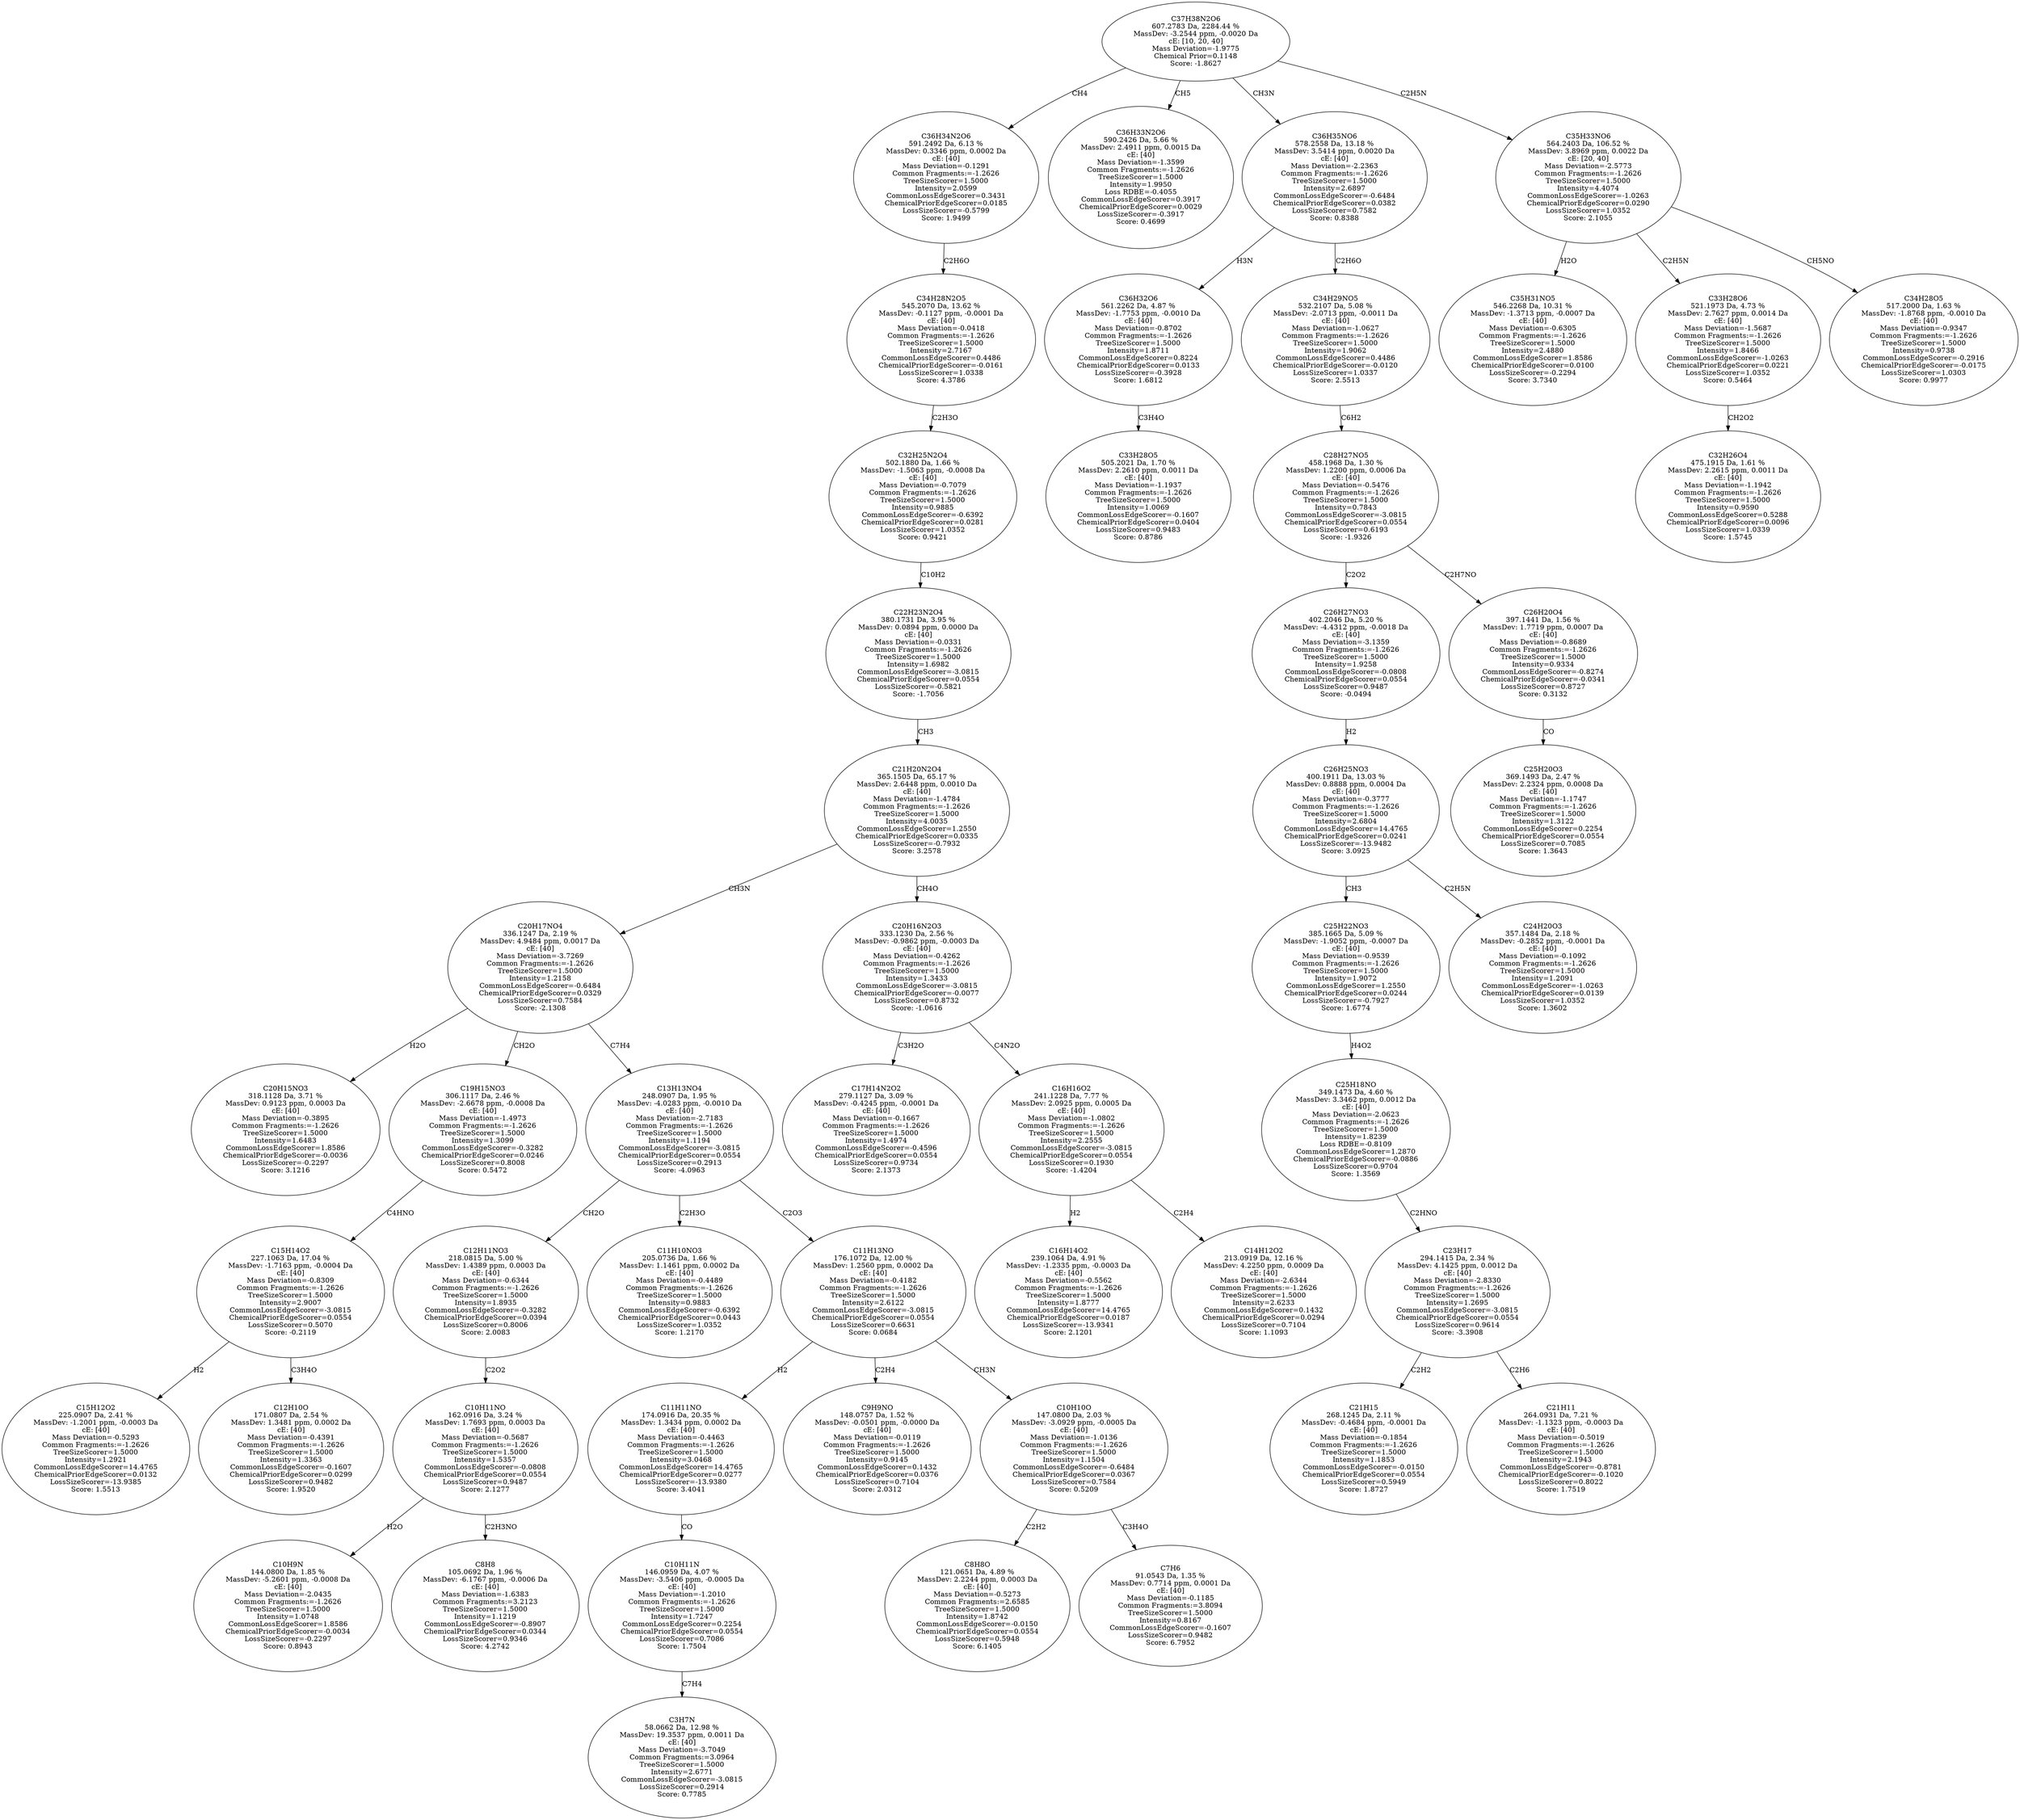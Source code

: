 strict digraph {
v1 [label="C20H15NO3\n318.1128 Da, 3.71 %\nMassDev: 0.9123 ppm, 0.0003 Da\ncE: [40]\nMass Deviation=-0.3895\nCommon Fragments:=-1.2626\nTreeSizeScorer=1.5000\nIntensity=1.6483\nCommonLossEdgeScorer=1.8586\nChemicalPriorEdgeScorer=-0.0036\nLossSizeScorer=-0.2297\nScore: 3.1216"];
v2 [label="C15H12O2\n225.0907 Da, 2.41 %\nMassDev: -1.2001 ppm, -0.0003 Da\ncE: [40]\nMass Deviation=-0.5293\nCommon Fragments:=-1.2626\nTreeSizeScorer=1.5000\nIntensity=1.2921\nCommonLossEdgeScorer=14.4765\nChemicalPriorEdgeScorer=0.0132\nLossSizeScorer=-13.9385\nScore: 1.5513"];
v3 [label="C12H10O\n171.0807 Da, 2.54 %\nMassDev: 1.3481 ppm, 0.0002 Da\ncE: [40]\nMass Deviation=-0.4391\nCommon Fragments:=-1.2626\nTreeSizeScorer=1.5000\nIntensity=1.3363\nCommonLossEdgeScorer=-0.1607\nChemicalPriorEdgeScorer=0.0299\nLossSizeScorer=0.9482\nScore: 1.9520"];
v4 [label="C15H14O2\n227.1063 Da, 17.04 %\nMassDev: -1.7163 ppm, -0.0004 Da\ncE: [40]\nMass Deviation=-0.8309\nCommon Fragments:=-1.2626\nTreeSizeScorer=1.5000\nIntensity=2.9007\nCommonLossEdgeScorer=-3.0815\nChemicalPriorEdgeScorer=0.0554\nLossSizeScorer=0.5070\nScore: -0.2119"];
v5 [label="C19H15NO3\n306.1117 Da, 2.46 %\nMassDev: -2.6678 ppm, -0.0008 Da\ncE: [40]\nMass Deviation=-1.4973\nCommon Fragments:=-1.2626\nTreeSizeScorer=1.5000\nIntensity=1.3099\nCommonLossEdgeScorer=-0.3282\nChemicalPriorEdgeScorer=0.0246\nLossSizeScorer=0.8008\nScore: 0.5472"];
v6 [label="C10H9N\n144.0800 Da, 1.85 %\nMassDev: -5.2601 ppm, -0.0008 Da\ncE: [40]\nMass Deviation=-2.0435\nCommon Fragments:=-1.2626\nTreeSizeScorer=1.5000\nIntensity=1.0748\nCommonLossEdgeScorer=1.8586\nChemicalPriorEdgeScorer=-0.0034\nLossSizeScorer=-0.2297\nScore: 0.8943"];
v7 [label="C8H8\n105.0692 Da, 1.96 %\nMassDev: -6.1767 ppm, -0.0006 Da\ncE: [40]\nMass Deviation=-1.6383\nCommon Fragments:=3.2123\nTreeSizeScorer=1.5000\nIntensity=1.1219\nCommonLossEdgeScorer=-0.8907\nChemicalPriorEdgeScorer=0.0344\nLossSizeScorer=0.9346\nScore: 4.2742"];
v8 [label="C10H11NO\n162.0916 Da, 3.24 %\nMassDev: 1.7693 ppm, 0.0003 Da\ncE: [40]\nMass Deviation=-0.5687\nCommon Fragments:=-1.2626\nTreeSizeScorer=1.5000\nIntensity=1.5357\nCommonLossEdgeScorer=-0.0808\nChemicalPriorEdgeScorer=0.0554\nLossSizeScorer=0.9487\nScore: 2.1277"];
v9 [label="C12H11NO3\n218.0815 Da, 5.00 %\nMassDev: 1.4389 ppm, 0.0003 Da\ncE: [40]\nMass Deviation=-0.6344\nCommon Fragments:=-1.2626\nTreeSizeScorer=1.5000\nIntensity=1.8935\nCommonLossEdgeScorer=-0.3282\nChemicalPriorEdgeScorer=0.0394\nLossSizeScorer=0.8006\nScore: 2.0083"];
v10 [label="C11H10NO3\n205.0736 Da, 1.66 %\nMassDev: 1.1461 ppm, 0.0002 Da\ncE: [40]\nMass Deviation=-0.4489\nCommon Fragments:=-1.2626\nTreeSizeScorer=1.5000\nIntensity=0.9883\nCommonLossEdgeScorer=-0.6392\nChemicalPriorEdgeScorer=0.0443\nLossSizeScorer=1.0352\nScore: 1.2170"];
v11 [label="C3H7N\n58.0662 Da, 12.98 %\nMassDev: 19.3537 ppm, 0.0011 Da\ncE: [40]\nMass Deviation=-3.7049\nCommon Fragments:=3.0964\nTreeSizeScorer=1.5000\nIntensity=2.6771\nCommonLossEdgeScorer=-3.0815\nLossSizeScorer=0.2914\nScore: 0.7785"];
v12 [label="C10H11N\n146.0959 Da, 4.07 %\nMassDev: -3.5406 ppm, -0.0005 Da\ncE: [40]\nMass Deviation=-1.2010\nCommon Fragments:=-1.2626\nTreeSizeScorer=1.5000\nIntensity=1.7247\nCommonLossEdgeScorer=0.2254\nChemicalPriorEdgeScorer=0.0554\nLossSizeScorer=0.7086\nScore: 1.7504"];
v13 [label="C11H11NO\n174.0916 Da, 20.35 %\nMassDev: 1.3434 ppm, 0.0002 Da\ncE: [40]\nMass Deviation=-0.4463\nCommon Fragments:=-1.2626\nTreeSizeScorer=1.5000\nIntensity=3.0468\nCommonLossEdgeScorer=14.4765\nChemicalPriorEdgeScorer=0.0277\nLossSizeScorer=-13.9380\nScore: 3.4041"];
v14 [label="C9H9NO\n148.0757 Da, 1.52 %\nMassDev: -0.0501 ppm, -0.0000 Da\ncE: [40]\nMass Deviation=-0.0119\nCommon Fragments:=-1.2626\nTreeSizeScorer=1.5000\nIntensity=0.9145\nCommonLossEdgeScorer=0.1432\nChemicalPriorEdgeScorer=0.0376\nLossSizeScorer=0.7104\nScore: 2.0312"];
v15 [label="C8H8O\n121.0651 Da, 4.89 %\nMassDev: 2.2244 ppm, 0.0003 Da\ncE: [40]\nMass Deviation=-0.5273\nCommon Fragments:=2.6585\nTreeSizeScorer=1.5000\nIntensity=1.8742\nCommonLossEdgeScorer=-0.0150\nChemicalPriorEdgeScorer=0.0554\nLossSizeScorer=0.5948\nScore: 6.1405"];
v16 [label="C7H6\n91.0543 Da, 1.35 %\nMassDev: 0.7714 ppm, 0.0001 Da\ncE: [40]\nMass Deviation=-0.1185\nCommon Fragments:=3.8094\nTreeSizeScorer=1.5000\nIntensity=0.8167\nCommonLossEdgeScorer=-0.1607\nLossSizeScorer=0.9482\nScore: 6.7952"];
v17 [label="C10H10O\n147.0800 Da, 2.03 %\nMassDev: -3.0929 ppm, -0.0005 Da\ncE: [40]\nMass Deviation=-1.0136\nCommon Fragments:=-1.2626\nTreeSizeScorer=1.5000\nIntensity=1.1504\nCommonLossEdgeScorer=-0.6484\nChemicalPriorEdgeScorer=0.0367\nLossSizeScorer=0.7584\nScore: 0.5209"];
v18 [label="C11H13NO\n176.1072 Da, 12.00 %\nMassDev: 1.2560 ppm, 0.0002 Da\ncE: [40]\nMass Deviation=-0.4182\nCommon Fragments:=-1.2626\nTreeSizeScorer=1.5000\nIntensity=2.6122\nCommonLossEdgeScorer=-3.0815\nChemicalPriorEdgeScorer=0.0554\nLossSizeScorer=0.6631\nScore: 0.0684"];
v19 [label="C13H13NO4\n248.0907 Da, 1.95 %\nMassDev: -4.0283 ppm, -0.0010 Da\ncE: [40]\nMass Deviation=-2.7183\nCommon Fragments:=-1.2626\nTreeSizeScorer=1.5000\nIntensity=1.1194\nCommonLossEdgeScorer=-3.0815\nChemicalPriorEdgeScorer=0.0554\nLossSizeScorer=0.2913\nScore: -4.0963"];
v20 [label="C20H17NO4\n336.1247 Da, 2.19 %\nMassDev: 4.9484 ppm, 0.0017 Da\ncE: [40]\nMass Deviation=-3.7269\nCommon Fragments:=-1.2626\nTreeSizeScorer=1.5000\nIntensity=1.2158\nCommonLossEdgeScorer=-0.6484\nChemicalPriorEdgeScorer=0.0329\nLossSizeScorer=0.7584\nScore: -2.1308"];
v21 [label="C17H14N2O2\n279.1127 Da, 3.09 %\nMassDev: -0.4245 ppm, -0.0001 Da\ncE: [40]\nMass Deviation=-0.1667\nCommon Fragments:=-1.2626\nTreeSizeScorer=1.5000\nIntensity=1.4974\nCommonLossEdgeScorer=-0.4596\nChemicalPriorEdgeScorer=0.0554\nLossSizeScorer=0.9734\nScore: 2.1373"];
v22 [label="C16H14O2\n239.1064 Da, 4.91 %\nMassDev: -1.2335 ppm, -0.0003 Da\ncE: [40]\nMass Deviation=-0.5562\nCommon Fragments:=-1.2626\nTreeSizeScorer=1.5000\nIntensity=1.8777\nCommonLossEdgeScorer=14.4765\nChemicalPriorEdgeScorer=0.0187\nLossSizeScorer=-13.9341\nScore: 2.1201"];
v23 [label="C14H12O2\n213.0919 Da, 12.16 %\nMassDev: 4.2250 ppm, 0.0009 Da\ncE: [40]\nMass Deviation=-2.6344\nCommon Fragments:=-1.2626\nTreeSizeScorer=1.5000\nIntensity=2.6233\nCommonLossEdgeScorer=0.1432\nChemicalPriorEdgeScorer=0.0294\nLossSizeScorer=0.7104\nScore: 1.1093"];
v24 [label="C16H16O2\n241.1228 Da, 7.77 %\nMassDev: 2.0925 ppm, 0.0005 Da\ncE: [40]\nMass Deviation=-1.0802\nCommon Fragments:=-1.2626\nTreeSizeScorer=1.5000\nIntensity=2.2555\nCommonLossEdgeScorer=-3.0815\nChemicalPriorEdgeScorer=0.0554\nLossSizeScorer=0.1930\nScore: -1.4204"];
v25 [label="C20H16N2O3\n333.1230 Da, 2.56 %\nMassDev: -0.9862 ppm, -0.0003 Da\ncE: [40]\nMass Deviation=-0.4262\nCommon Fragments:=-1.2626\nTreeSizeScorer=1.5000\nIntensity=1.3433\nCommonLossEdgeScorer=-3.0815\nChemicalPriorEdgeScorer=-0.0077\nLossSizeScorer=0.8732\nScore: -1.0616"];
v26 [label="C21H20N2O4\n365.1505 Da, 65.17 %\nMassDev: 2.6448 ppm, 0.0010 Da\ncE: [40]\nMass Deviation=-1.4784\nCommon Fragments:=-1.2626\nTreeSizeScorer=1.5000\nIntensity=4.0035\nCommonLossEdgeScorer=1.2550\nChemicalPriorEdgeScorer=0.0335\nLossSizeScorer=-0.7932\nScore: 3.2578"];
v27 [label="C22H23N2O4\n380.1731 Da, 3.95 %\nMassDev: 0.0894 ppm, 0.0000 Da\ncE: [40]\nMass Deviation=-0.0331\nCommon Fragments:=-1.2626\nTreeSizeScorer=1.5000\nIntensity=1.6982\nCommonLossEdgeScorer=-3.0815\nChemicalPriorEdgeScorer=0.0554\nLossSizeScorer=-0.5821\nScore: -1.7056"];
v28 [label="C32H25N2O4\n502.1880 Da, 1.66 %\nMassDev: -1.5063 ppm, -0.0008 Da\ncE: [40]\nMass Deviation=-0.7079\nCommon Fragments:=-1.2626\nTreeSizeScorer=1.5000\nIntensity=0.9885\nCommonLossEdgeScorer=-0.6392\nChemicalPriorEdgeScorer=0.0281\nLossSizeScorer=1.0352\nScore: 0.9421"];
v29 [label="C34H28N2O5\n545.2070 Da, 13.62 %\nMassDev: -0.1127 ppm, -0.0001 Da\ncE: [40]\nMass Deviation=-0.0418\nCommon Fragments:=-1.2626\nTreeSizeScorer=1.5000\nIntensity=2.7167\nCommonLossEdgeScorer=0.4486\nChemicalPriorEdgeScorer=-0.0161\nLossSizeScorer=1.0338\nScore: 4.3786"];
v30 [label="C36H34N2O6\n591.2492 Da, 6.13 %\nMassDev: 0.3346 ppm, 0.0002 Da\ncE: [40]\nMass Deviation=-0.1291\nCommon Fragments:=-1.2626\nTreeSizeScorer=1.5000\nIntensity=2.0599\nCommonLossEdgeScorer=0.3431\nChemicalPriorEdgeScorer=0.0185\nLossSizeScorer=-0.5799\nScore: 1.9499"];
v31 [label="C36H33N2O6\n590.2426 Da, 5.66 %\nMassDev: 2.4911 ppm, 0.0015 Da\ncE: [40]\nMass Deviation=-1.3599\nCommon Fragments:=-1.2626\nTreeSizeScorer=1.5000\nIntensity=1.9950\nLoss RDBE=-0.4055\nCommonLossEdgeScorer=0.3917\nChemicalPriorEdgeScorer=0.0029\nLossSizeScorer=-0.3917\nScore: 0.4699"];
v32 [label="C33H28O5\n505.2021 Da, 1.70 %\nMassDev: 2.2610 ppm, 0.0011 Da\ncE: [40]\nMass Deviation=-1.1937\nCommon Fragments:=-1.2626\nTreeSizeScorer=1.5000\nIntensity=1.0069\nCommonLossEdgeScorer=-0.1607\nChemicalPriorEdgeScorer=0.0404\nLossSizeScorer=0.9483\nScore: 0.8786"];
v33 [label="C36H32O6\n561.2262 Da, 4.87 %\nMassDev: -1.7753 ppm, -0.0010 Da\ncE: [40]\nMass Deviation=-0.8702\nCommon Fragments:=-1.2626\nTreeSizeScorer=1.5000\nIntensity=1.8711\nCommonLossEdgeScorer=0.8224\nChemicalPriorEdgeScorer=0.0133\nLossSizeScorer=-0.3928\nScore: 1.6812"];
v34 [label="C21H15\n268.1245 Da, 2.11 %\nMassDev: -0.4684 ppm, -0.0001 Da\ncE: [40]\nMass Deviation=-0.1854\nCommon Fragments:=-1.2626\nTreeSizeScorer=1.5000\nIntensity=1.1853\nCommonLossEdgeScorer=-0.0150\nChemicalPriorEdgeScorer=0.0554\nLossSizeScorer=0.5949\nScore: 1.8727"];
v35 [label="C21H11\n264.0931 Da, 7.21 %\nMassDev: -1.1323 ppm, -0.0003 Da\ncE: [40]\nMass Deviation=-0.5019\nCommon Fragments:=-1.2626\nTreeSizeScorer=1.5000\nIntensity=2.1943\nCommonLossEdgeScorer=-0.8781\nChemicalPriorEdgeScorer=-0.1020\nLossSizeScorer=0.8022\nScore: 1.7519"];
v36 [label="C23H17\n294.1415 Da, 2.34 %\nMassDev: 4.1425 ppm, 0.0012 Da\ncE: [40]\nMass Deviation=-2.8330\nCommon Fragments:=-1.2626\nTreeSizeScorer=1.5000\nIntensity=1.2695\nCommonLossEdgeScorer=-3.0815\nChemicalPriorEdgeScorer=0.0554\nLossSizeScorer=0.9614\nScore: -3.3908"];
v37 [label="C25H18NO\n349.1473 Da, 4.60 %\nMassDev: 3.3462 ppm, 0.0012 Da\ncE: [40]\nMass Deviation=-2.0623\nCommon Fragments:=-1.2626\nTreeSizeScorer=1.5000\nIntensity=1.8239\nLoss RDBE=-0.8109\nCommonLossEdgeScorer=1.2870\nChemicalPriorEdgeScorer=-0.0886\nLossSizeScorer=0.9704\nScore: 1.3569"];
v38 [label="C25H22NO3\n385.1665 Da, 5.09 %\nMassDev: -1.9052 ppm, -0.0007 Da\ncE: [40]\nMass Deviation=-0.9539\nCommon Fragments:=-1.2626\nTreeSizeScorer=1.5000\nIntensity=1.9072\nCommonLossEdgeScorer=1.2550\nChemicalPriorEdgeScorer=0.0244\nLossSizeScorer=-0.7927\nScore: 1.6774"];
v39 [label="C24H20O3\n357.1484 Da, 2.18 %\nMassDev: -0.2852 ppm, -0.0001 Da\ncE: [40]\nMass Deviation=-0.1092\nCommon Fragments:=-1.2626\nTreeSizeScorer=1.5000\nIntensity=1.2091\nCommonLossEdgeScorer=-1.0263\nChemicalPriorEdgeScorer=0.0139\nLossSizeScorer=1.0352\nScore: 1.3602"];
v40 [label="C26H25NO3\n400.1911 Da, 13.03 %\nMassDev: 0.8888 ppm, 0.0004 Da\ncE: [40]\nMass Deviation=-0.3777\nCommon Fragments:=-1.2626\nTreeSizeScorer=1.5000\nIntensity=2.6804\nCommonLossEdgeScorer=14.4765\nChemicalPriorEdgeScorer=0.0241\nLossSizeScorer=-13.9482\nScore: 3.0925"];
v41 [label="C26H27NO3\n402.2046 Da, 5.20 %\nMassDev: -4.4312 ppm, -0.0018 Da\ncE: [40]\nMass Deviation=-3.1359\nCommon Fragments:=-1.2626\nTreeSizeScorer=1.5000\nIntensity=1.9258\nCommonLossEdgeScorer=-0.0808\nChemicalPriorEdgeScorer=0.0554\nLossSizeScorer=0.9487\nScore: -0.0494"];
v42 [label="C25H20O3\n369.1493 Da, 2.47 %\nMassDev: 2.2324 ppm, 0.0008 Da\ncE: [40]\nMass Deviation=-1.1747\nCommon Fragments:=-1.2626\nTreeSizeScorer=1.5000\nIntensity=1.3122\nCommonLossEdgeScorer=0.2254\nChemicalPriorEdgeScorer=0.0554\nLossSizeScorer=0.7085\nScore: 1.3643"];
v43 [label="C26H20O4\n397.1441 Da, 1.56 %\nMassDev: 1.7719 ppm, 0.0007 Da\ncE: [40]\nMass Deviation=-0.8689\nCommon Fragments:=-1.2626\nTreeSizeScorer=1.5000\nIntensity=0.9334\nCommonLossEdgeScorer=-0.8274\nChemicalPriorEdgeScorer=-0.0341\nLossSizeScorer=0.8727\nScore: 0.3132"];
v44 [label="C28H27NO5\n458.1968 Da, 1.30 %\nMassDev: 1.2200 ppm, 0.0006 Da\ncE: [40]\nMass Deviation=-0.5476\nCommon Fragments:=-1.2626\nTreeSizeScorer=1.5000\nIntensity=0.7843\nCommonLossEdgeScorer=-3.0815\nChemicalPriorEdgeScorer=0.0554\nLossSizeScorer=0.6193\nScore: -1.9326"];
v45 [label="C34H29NO5\n532.2107 Da, 5.08 %\nMassDev: -2.0713 ppm, -0.0011 Da\ncE: [40]\nMass Deviation=-1.0627\nCommon Fragments:=-1.2626\nTreeSizeScorer=1.5000\nIntensity=1.9062\nCommonLossEdgeScorer=0.4486\nChemicalPriorEdgeScorer=-0.0120\nLossSizeScorer=1.0337\nScore: 2.5513"];
v46 [label="C36H35NO6\n578.2558 Da, 13.18 %\nMassDev: 3.5414 ppm, 0.0020 Da\ncE: [40]\nMass Deviation=-2.2363\nCommon Fragments:=-1.2626\nTreeSizeScorer=1.5000\nIntensity=2.6897\nCommonLossEdgeScorer=-0.6484\nChemicalPriorEdgeScorer=0.0382\nLossSizeScorer=0.7582\nScore: 0.8388"];
v47 [label="C35H31NO5\n546.2268 Da, 10.31 %\nMassDev: -1.3713 ppm, -0.0007 Da\ncE: [40]\nMass Deviation=-0.6305\nCommon Fragments:=-1.2626\nTreeSizeScorer=1.5000\nIntensity=2.4880\nCommonLossEdgeScorer=1.8586\nChemicalPriorEdgeScorer=0.0100\nLossSizeScorer=-0.2294\nScore: 3.7340"];
v48 [label="C32H26O4\n475.1915 Da, 1.61 %\nMassDev: 2.2615 ppm, 0.0011 Da\ncE: [40]\nMass Deviation=-1.1942\nCommon Fragments:=-1.2626\nTreeSizeScorer=1.5000\nIntensity=0.9590\nCommonLossEdgeScorer=0.5288\nChemicalPriorEdgeScorer=0.0096\nLossSizeScorer=1.0339\nScore: 1.5745"];
v49 [label="C33H28O6\n521.1973 Da, 4.73 %\nMassDev: 2.7627 ppm, 0.0014 Da\ncE: [40]\nMass Deviation=-1.5687\nCommon Fragments:=-1.2626\nTreeSizeScorer=1.5000\nIntensity=1.8466\nCommonLossEdgeScorer=-1.0263\nChemicalPriorEdgeScorer=0.0221\nLossSizeScorer=1.0352\nScore: 0.5464"];
v50 [label="C34H28O5\n517.2000 Da, 1.63 %\nMassDev: -1.8768 ppm, -0.0010 Da\ncE: [40]\nMass Deviation=-0.9347\nCommon Fragments:=-1.2626\nTreeSizeScorer=1.5000\nIntensity=0.9738\nCommonLossEdgeScorer=-0.2916\nChemicalPriorEdgeScorer=-0.0175\nLossSizeScorer=1.0303\nScore: 0.9977"];
v51 [label="C35H33NO6\n564.2403 Da, 106.52 %\nMassDev: 3.8969 ppm, 0.0022 Da\ncE: [20, 40]\nMass Deviation=-2.5773\nCommon Fragments:=-1.2626\nTreeSizeScorer=1.5000\nIntensity=4.4074\nCommonLossEdgeScorer=-1.0263\nChemicalPriorEdgeScorer=0.0290\nLossSizeScorer=1.0352\nScore: 2.1055"];
v52 [label="C37H38N2O6\n607.2783 Da, 2284.44 %\nMassDev: -3.2544 ppm, -0.0020 Da\ncE: [10, 20, 40]\nMass Deviation=-1.9775\nChemical Prior=0.1148\nScore: -1.8627"];
v20 -> v1 [label="H2O"];
v4 -> v2 [label="H2"];
v4 -> v3 [label="C3H4O"];
v5 -> v4 [label="C4HNO"];
v20 -> v5 [label="CH2O"];
v8 -> v6 [label="H2O"];
v8 -> v7 [label="C2H3NO"];
v9 -> v8 [label="C2O2"];
v19 -> v9 [label="CH2O"];
v19 -> v10 [label="C2H3O"];
v12 -> v11 [label="C7H4"];
v13 -> v12 [label="CO"];
v18 -> v13 [label="H2"];
v18 -> v14 [label="C2H4"];
v17 -> v15 [label="C2H2"];
v17 -> v16 [label="C3H4O"];
v18 -> v17 [label="CH3N"];
v19 -> v18 [label="C2O3"];
v20 -> v19 [label="C7H4"];
v26 -> v20 [label="CH3N"];
v25 -> v21 [label="C3H2O"];
v24 -> v22 [label="H2"];
v24 -> v23 [label="C2H4"];
v25 -> v24 [label="C4N2O"];
v26 -> v25 [label="CH4O"];
v27 -> v26 [label="CH3"];
v28 -> v27 [label="C10H2"];
v29 -> v28 [label="C2H3O"];
v30 -> v29 [label="C2H6O"];
v52 -> v30 [label="CH4"];
v52 -> v31 [label="CH5"];
v33 -> v32 [label="C3H4O"];
v46 -> v33 [label="H3N"];
v36 -> v34 [label="C2H2"];
v36 -> v35 [label="C2H6"];
v37 -> v36 [label="C2HNO"];
v38 -> v37 [label="H4O2"];
v40 -> v38 [label="CH3"];
v40 -> v39 [label="C2H5N"];
v41 -> v40 [label="H2"];
v44 -> v41 [label="C2O2"];
v43 -> v42 [label="CO"];
v44 -> v43 [label="C2H7NO"];
v45 -> v44 [label="C6H2"];
v46 -> v45 [label="C2H6O"];
v52 -> v46 [label="CH3N"];
v51 -> v47 [label="H2O"];
v49 -> v48 [label="CH2O2"];
v51 -> v49 [label="C2H5N"];
v51 -> v50 [label="CH5NO"];
v52 -> v51 [label="C2H5N"];
}